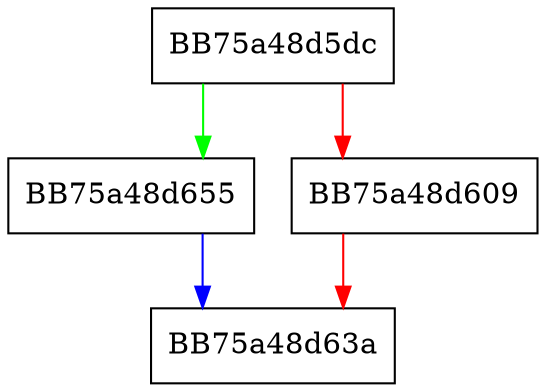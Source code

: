 digraph LoadAsciiString {
  node [shape="box"];
  graph [splines=ortho];
  BB75a48d5dc -> BB75a48d655 [color="green"];
  BB75a48d5dc -> BB75a48d609 [color="red"];
  BB75a48d609 -> BB75a48d63a [color="red"];
  BB75a48d655 -> BB75a48d63a [color="blue"];
}